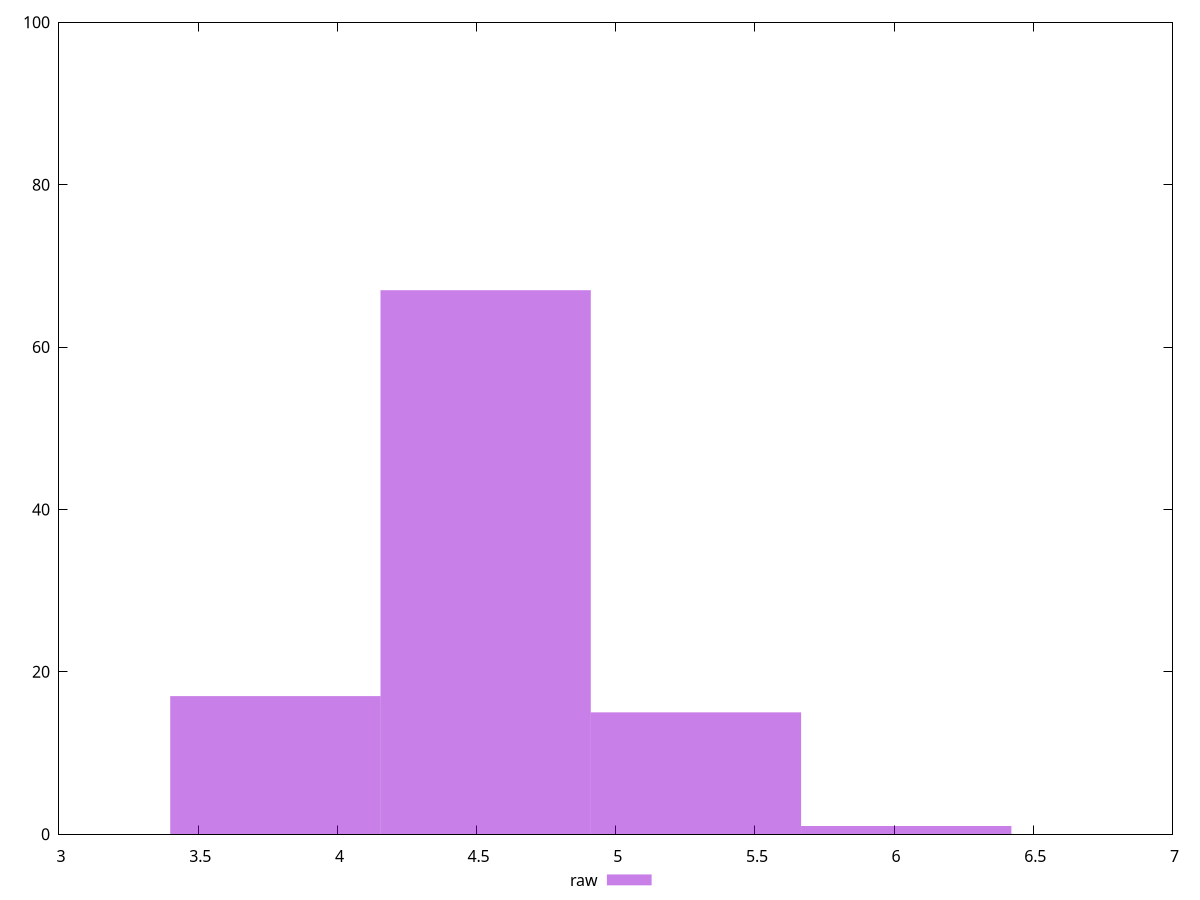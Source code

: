 reset
set terminal svg size 640, 490 enhanced background rgb 'white'
set output "report_00007_2020-12-11T15:55:29.892Z/network-server-latency/samples/pages+cached+noexternal+noimg/raw/histogram.svg"

$raw <<EOF
4.53265613545579 67
5.288098824698422 15
3.7772134462131586 17
6.0435415139410535 1
EOF

set key outside below
set boxwidth 0.7554426892426317
set yrange [0:100]
set style fill transparent solid 0.5 noborder

plot \
  $raw title "raw" with boxes, \


reset